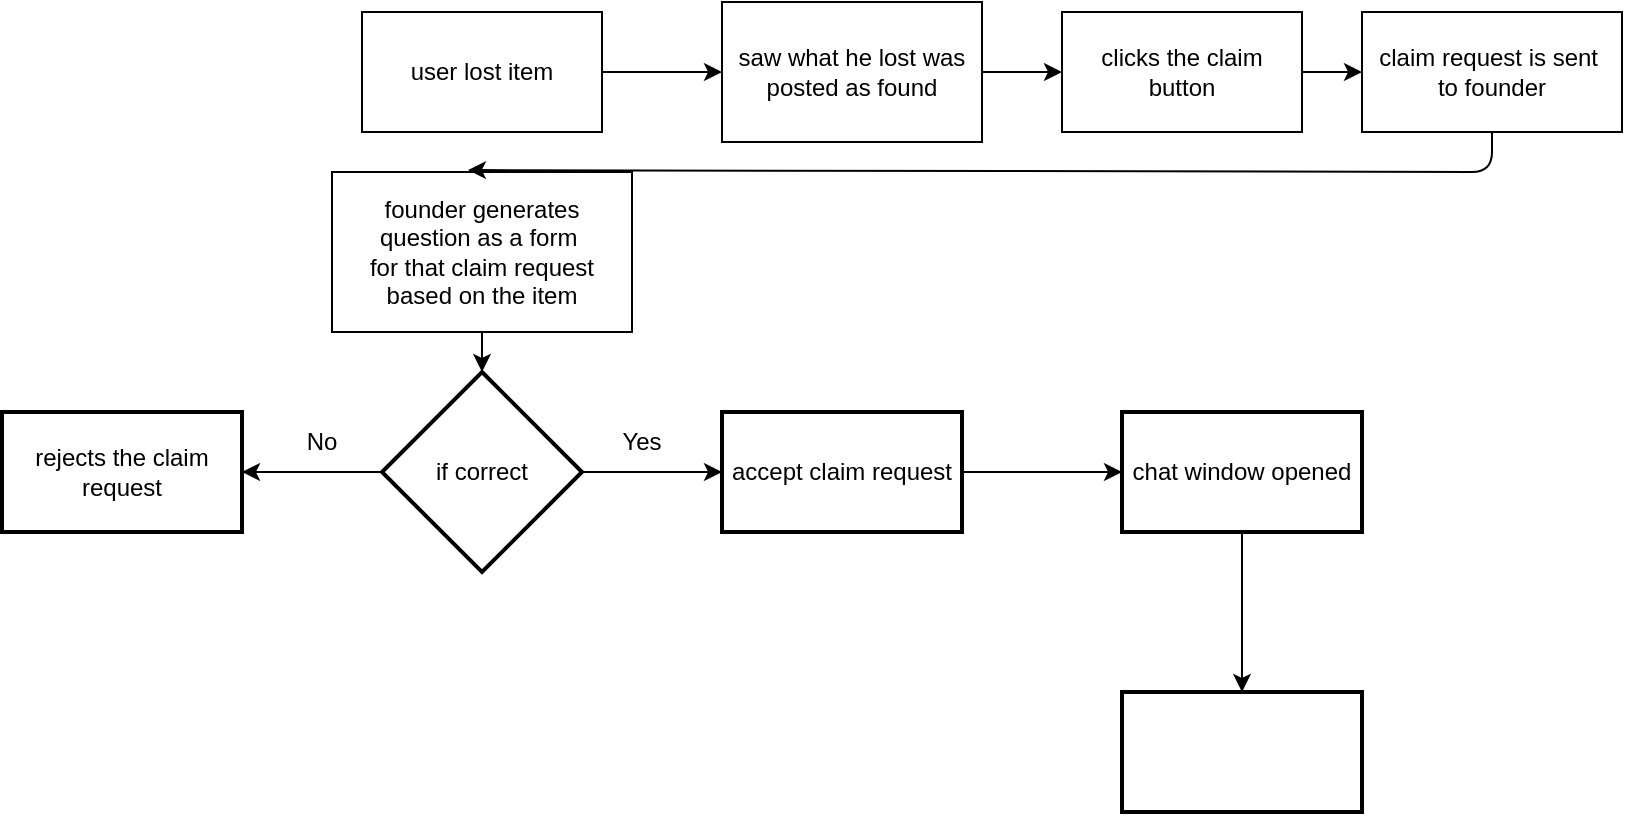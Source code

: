 <mxfile>
    <diagram id="sjTv0YCN3FJlPjP7VC1Z" name="Page-1">
        <mxGraphModel dx="1722" dy="475" grid="1" gridSize="10" guides="1" tooltips="1" connect="1" arrows="1" fold="1" page="1" pageScale="1" pageWidth="850" pageHeight="1100" math="0" shadow="0">
            <root>
                <mxCell id="0"/>
                <mxCell id="1" parent="0"/>
                <mxCell id="12" value="" style="edgeStyle=none;html=1;" parent="1" source="5" target="6" edge="1">
                    <mxGeometry relative="1" as="geometry"/>
                </mxCell>
                <mxCell id="5" value="user lost item" style="rounded=0;whiteSpace=wrap;html=1;" parent="1" vertex="1">
                    <mxGeometry x="100" y="130" width="120" height="60" as="geometry"/>
                </mxCell>
                <mxCell id="13" value="" style="edgeStyle=none;html=1;" parent="1" source="6" target="7" edge="1">
                    <mxGeometry relative="1" as="geometry"/>
                </mxCell>
                <mxCell id="6" value="saw what he lost was&lt;div&gt;posted as found&lt;/div&gt;" style="rounded=0;whiteSpace=wrap;html=1;" parent="1" vertex="1">
                    <mxGeometry x="280" y="125" width="130" height="70" as="geometry"/>
                </mxCell>
                <mxCell id="14" value="" style="edgeStyle=none;html=1;" parent="1" source="7" target="8" edge="1">
                    <mxGeometry relative="1" as="geometry"/>
                </mxCell>
                <mxCell id="7" value="clicks the claim&lt;div&gt;button&lt;/div&gt;" style="rounded=0;whiteSpace=wrap;html=1;" parent="1" vertex="1">
                    <mxGeometry x="450" y="130" width="120" height="60" as="geometry"/>
                </mxCell>
                <mxCell id="8" value="claim request is sent&amp;nbsp;&lt;div&gt;to founder&lt;/div&gt;" style="rounded=0;whiteSpace=wrap;html=1;" parent="1" vertex="1">
                    <mxGeometry x="600" y="130" width="130" height="60" as="geometry"/>
                </mxCell>
                <mxCell id="17" value="" style="edgeStyle=none;html=1;" parent="1" source="9" target="16" edge="1">
                    <mxGeometry relative="1" as="geometry"/>
                </mxCell>
                <mxCell id="9" value="founder generates&lt;div&gt;question as a form&amp;nbsp;&lt;/div&gt;&lt;div&gt;for that claim request&lt;/div&gt;&lt;div&gt;based on the item&lt;/div&gt;" style="rounded=0;whiteSpace=wrap;html=1;" parent="1" vertex="1">
                    <mxGeometry x="85" y="210" width="150" height="80" as="geometry"/>
                </mxCell>
                <mxCell id="15" style="edgeStyle=none;html=1;entryX=0.453;entryY=-0.012;entryDx=0;entryDy=0;entryPerimeter=0;" parent="1" source="8" target="9" edge="1">
                    <mxGeometry relative="1" as="geometry">
                        <mxPoint x="150" y="250" as="targetPoint"/>
                        <Array as="points">
                            <mxPoint x="665" y="210"/>
                        </Array>
                    </mxGeometry>
                </mxCell>
                <mxCell id="19" value="" style="edgeStyle=none;html=1;" parent="1" source="16" target="18" edge="1">
                    <mxGeometry relative="1" as="geometry"/>
                </mxCell>
                <mxCell id="21" value="" style="edgeStyle=none;html=1;" parent="1" source="16" target="20" edge="1">
                    <mxGeometry relative="1" as="geometry"/>
                </mxCell>
                <mxCell id="16" value="if correct" style="strokeWidth=2;html=1;shape=mxgraph.flowchart.decision;whiteSpace=wrap;" parent="1" vertex="1">
                    <mxGeometry x="110" y="310" width="100" height="100" as="geometry"/>
                </mxCell>
                <mxCell id="18" value="rejects the claim request" style="whiteSpace=wrap;html=1;strokeWidth=2;" parent="1" vertex="1">
                    <mxGeometry x="-80" y="330" width="120" height="60" as="geometry"/>
                </mxCell>
                <mxCell id="25" value="" style="edgeStyle=none;html=1;" parent="1" source="20" target="24" edge="1">
                    <mxGeometry relative="1" as="geometry"/>
                </mxCell>
                <mxCell id="20" value="accept claim request" style="whiteSpace=wrap;html=1;strokeWidth=2;" parent="1" vertex="1">
                    <mxGeometry x="280" y="330" width="120" height="60" as="geometry"/>
                </mxCell>
                <mxCell id="22" value="No" style="text;html=1;align=center;verticalAlign=middle;whiteSpace=wrap;rounded=0;" parent="1" vertex="1">
                    <mxGeometry x="50" y="330" width="60" height="30" as="geometry"/>
                </mxCell>
                <mxCell id="23" value="Yes" style="text;html=1;align=center;verticalAlign=middle;whiteSpace=wrap;rounded=0;" parent="1" vertex="1">
                    <mxGeometry x="210" y="330" width="60" height="30" as="geometry"/>
                </mxCell>
                <mxCell id="29" value="" style="edgeStyle=none;html=1;" parent="1" source="24" target="28" edge="1">
                    <mxGeometry relative="1" as="geometry"/>
                </mxCell>
                <mxCell id="24" value="chat window opened" style="whiteSpace=wrap;html=1;strokeWidth=2;" parent="1" vertex="1">
                    <mxGeometry x="480" y="330" width="120" height="60" as="geometry"/>
                </mxCell>
                <mxCell id="28" value="" style="whiteSpace=wrap;html=1;strokeWidth=2;" parent="1" vertex="1">
                    <mxGeometry x="480" y="470" width="120" height="60" as="geometry"/>
                </mxCell>
            </root>
        </mxGraphModel>
    </diagram>
</mxfile>